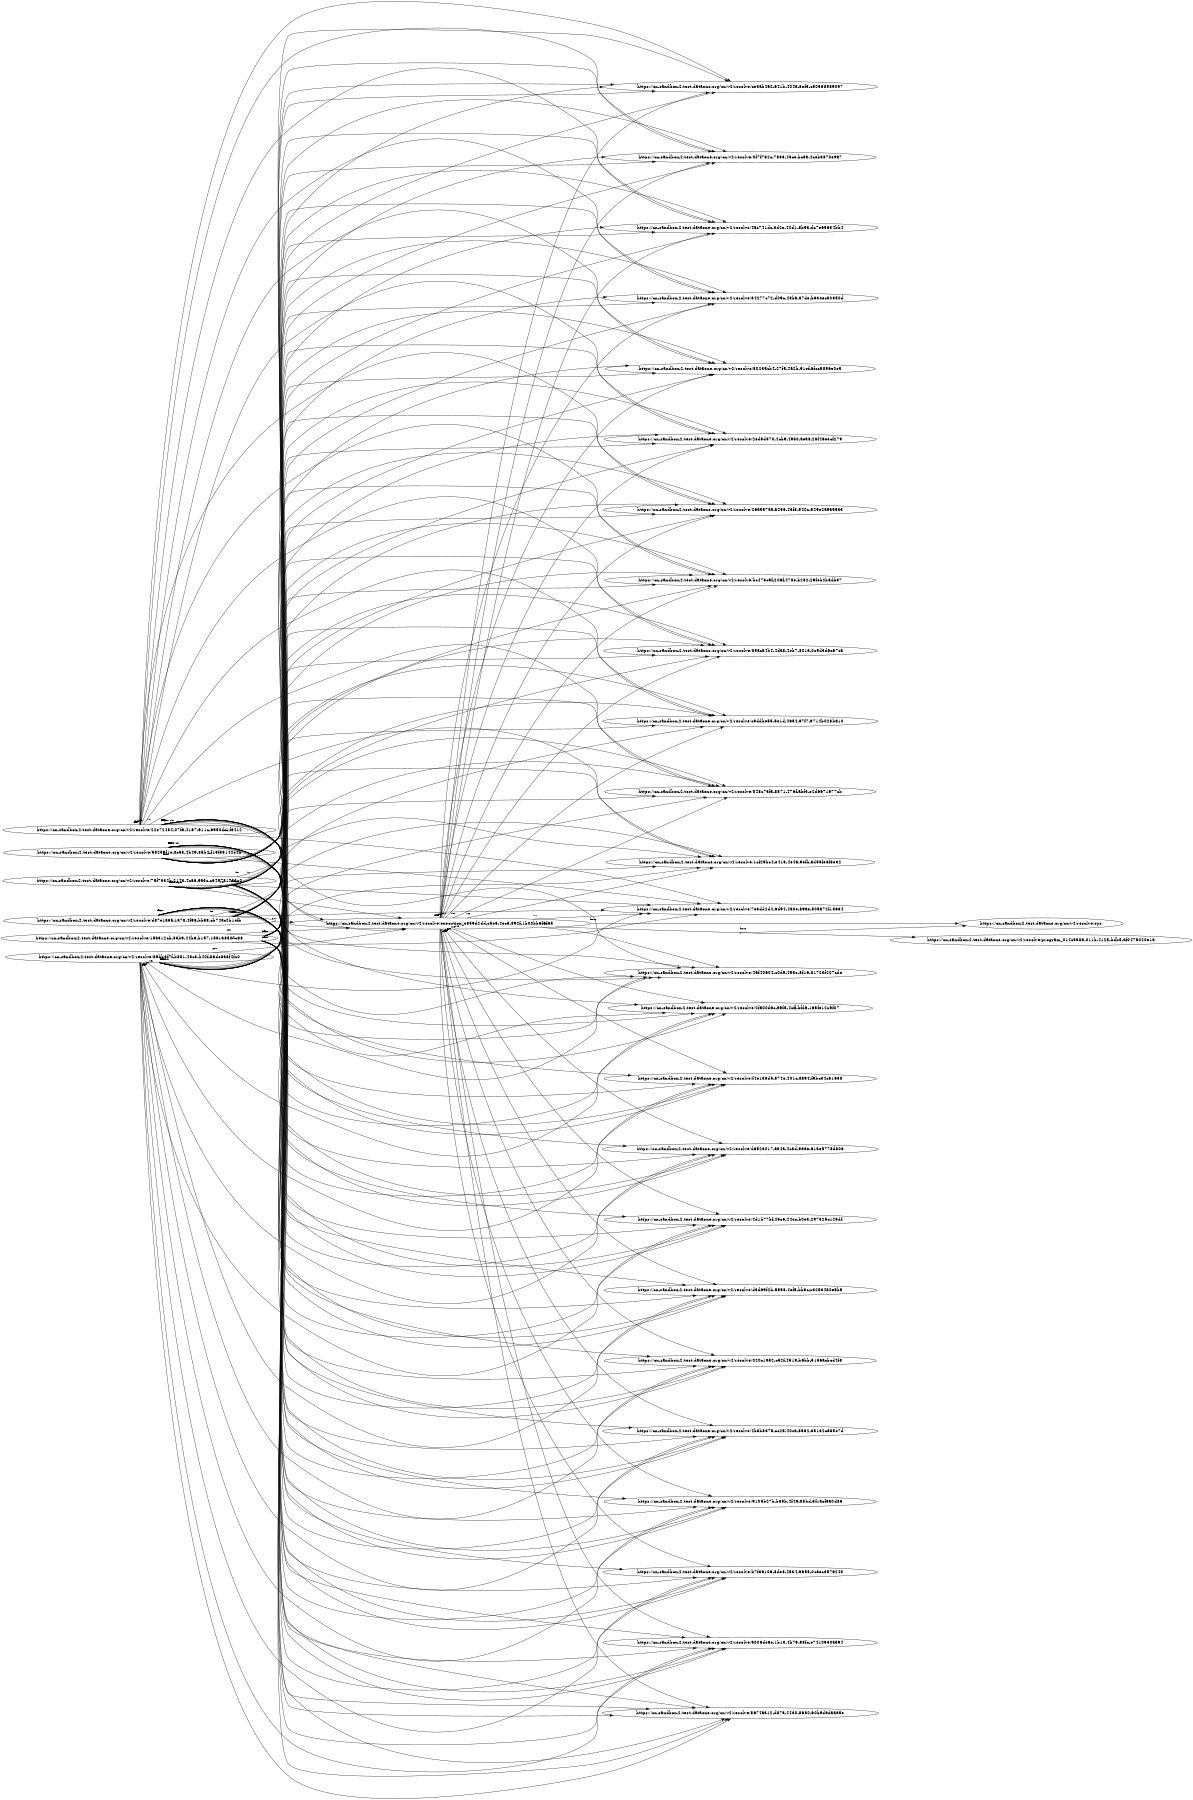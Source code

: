 digraph "PROV" { size="16,12"; rankdir="LR"; 
"https://cn-sandbox-2.test.dataone.org/cn/v2/resolve/d87e1a6a-1a78-4f96-bba8-cb74ac2b1efb" -> "https://cn-sandbox-2.test.dataone.org/cn/v2/resolve/ce3ab462-641b-404a-8ef3-c50568989097" [labelfontsize="8",labeldistance="1.5",labelangle="60.0",rotation="20",taillabel="der"]
"https://cn-sandbox-2.test.dataone.org/cn/v2/resolve/d87e1a6a-1a78-4f96-bba8-cb74ac2b1efb" -> "https://cn-sandbox-2.test.dataone.org/cn/v2/resolve/0f7f762c-7883-43ce-bc3a-4ceb3870e9a7" [labelfontsize="8",labeldistance="1.5",labelangle="60.0",rotation="20",taillabel="der"]
"https://cn-sandbox-2.test.dataone.org/cn/v2/resolve/d87e1a6a-1a78-4f96-bba8-cb74ac2b1efb" -> "https://cn-sandbox-2.test.dataone.org/cn/v2/resolve/4ac741dc-3d2e-42d1-8b9a-dc7e65634bb4" [labelfontsize="8",labeldistance="1.5",labelangle="60.0",rotation="20",taillabel="der"]
"https://cn-sandbox-2.test.dataone.org/cn/v2/resolve/d87e1a6a-1a78-4f96-bba8-cb74ac2b1efb" -> "https://cn-sandbox-2.test.dataone.org/cn/v2/resolve/34277c72-d09c-48ba-87de-b63eec80350d" [labelfontsize="8",labeldistance="1.5",labelangle="60.0",rotation="20",taillabel="der"]
"https://cn-sandbox-2.test.dataone.org/cn/v2/resolve/d87e1a6a-1a78-4f96-bba8-cb74ac2b1efb" -> "https://cn-sandbox-2.test.dataone.org/cn/v2/resolve/80235cb4-27f5-4a2b-91ef-6fcc9896e0e5" [labelfontsize="8",labeldistance="1.5",labelangle="60.0",rotation="20",taillabel="der"]
"https://cn-sandbox-2.test.dataone.org/cn/v2/resolve/d87e1a6a-1a78-4f96-bba8-cb74ac2b1efb" -> "https://cn-sandbox-2.test.dataone.org/cn/v2/resolve/2ed5d370-4cb9-49a0-aea8-28f46eecf279" [labelfontsize="8",labeldistance="1.5",labelangle="60.0",rotation="20",taillabel="der"]
"https://cn-sandbox-2.test.dataone.org/cn/v2/resolve/d87e1a6a-1a78-4f96-bba8-cb74ac2b1efb" -> "https://cn-sandbox-2.test.dataone.org/cn/v2/resolve/26a557a5-a256-43f8-940c-549e2a9a55a3" [labelfontsize="8",labeldistance="1.5",labelangle="60.0",rotation="20",taillabel="der"]
"https://cn-sandbox-2.test.dataone.org/cn/v2/resolve/d87e1a6a-1a78-4f96-bba8-cb74ac2b1efb" -> "https://cn-sandbox-2.test.dataone.org/cn/v2/resolve/bc473c9f-206f-478e-b282-29feb2b5db37" [labelfontsize="8",labeldistance="1.5",labelangle="60.0",rotation="20",taillabel="der"]
"https://cn-sandbox-2.test.dataone.org/cn/v2/resolve/d87e1a6a-1a78-4f96-bba8-cb74ac2b1efb" -> "https://cn-sandbox-2.test.dataone.org/cn/v2/resolve/85aca4b4-4da8-4eb7-801a-0c5d3d6c67ca" [labelfontsize="8",labeldistance="1.5",labelangle="60.0",rotation="20",taillabel="der"]
"https://cn-sandbox-2.test.dataone.org/cn/v2/resolve/d87e1a6a-1a78-4f96-bba8-cb74ac2b1efb" -> "https://cn-sandbox-2.test.dataone.org/cn/v2/resolve/c9ddbe55-5e1d-4654-a7f7-9714b028b610" [labelfontsize="8",labeldistance="1.5",labelangle="60.0",rotation="20",taillabel="der"]
"https://cn-sandbox-2.test.dataone.org/cn/v2/resolve/d87e1a6a-1a78-4f96-bba8-cb74ac2b1efb" -> "https://cn-sandbox-2.test.dataone.org/cn/v2/resolve/848c73fa-8871-476f-abf3-e2d6671677cb" [labelfontsize="8",labeldistance="1.5",labelangle="60.0",rotation="20",taillabel="der"]
"https://cn-sandbox-2.test.dataone.org/cn/v2/resolve/d87e1a6a-1a78-4f96-bba8-cb74ac2b1efb" -> "https://cn-sandbox-2.test.dataone.org/cn/v2/resolve/1cf29bc4-e413-4e46-9efb-ad55fe6f8e32" [labelfontsize="8",labeldistance="1.5",labelangle="60.0",rotation="20",taillabel="der"]
"https://cn-sandbox-2.test.dataone.org/cn/v2/resolve/d87e1a6a-1a78-4f96-bba8-cb74ac2b1efb" -> "https://cn-sandbox-2.test.dataone.org/cn/v2/resolve/7e3dd2d4-6d94-460e-89ae-505a72f18634" [labelfontsize="8",labeldistance="1.5",labelangle="60.0",rotation="20",taillabel="der"]
"https://cn-sandbox-2.test.dataone.org/cn/v2/resolve/d87e1a6a-1a78-4f96-bba8-cb74ac2b1efb" -> "https://cn-sandbox-2.test.dataone.org/cn/v2/resolve/46f40604-c0d9-453e-8f16-81723f207cde" [labelfontsize="8",labeldistance="1.5",labelangle="60.0",rotation="20",taillabel="der"]
"https://cn-sandbox-2.test.dataone.org/cn/v2/resolve/d87e1a6a-1a78-4f96-bba8-cb74ac2b1efb" -> "https://cn-sandbox-2.test.dataone.org/cn/v2/resolve/2fa00d6c-a9f5-4cff-bfd6-165fe12c9f07" [labelfontsize="8",labeldistance="1.5",labelangle="60.0",rotation="20",taillabel="der"]
"https://cn-sandbox-2.test.dataone.org/cn/v2/resolve/d87e1a6a-1a78-4f96-bba8-cb74ac2b1efb" -> "https://cn-sandbox-2.test.dataone.org/cn/v2/resolve/f4e138d5-574e-401c-a894-f9bc34c51638" [labelfontsize="8",labeldistance="1.5",labelangle="60.0",rotation="20",taillabel="der"]
"https://cn-sandbox-2.test.dataone.org/cn/v2/resolve/d87e1a6a-1a78-4f96-bba8-cb74ac2b1efb" -> "https://cn-sandbox-2.test.dataone.org/cn/v2/resolve/d6523017-aa4a-4c8d-966e-613e5778d806" [labelfontsize="8",labeldistance="1.5",labelangle="60.0",rotation="20",taillabel="der"]
"https://cn-sandbox-2.test.dataone.org/cn/v2/resolve/d87e1a6a-1a78-4f96-bba8-cb74ac2b1efb" -> "https://cn-sandbox-2.test.dataone.org/cn/v2/resolve/d3d69f2b-5958-4ef5-bbac-c32534a0e5b5" [labelfontsize="8",labeldistance="1.5",labelangle="60.0",rotation="20",taillabel="der"]
"https://cn-sandbox-2.test.dataone.org/cn/v2/resolve/d87e1a6a-1a78-4f96-bba8-cb74ac2b1efb" -> "https://cn-sandbox-2.test.dataone.org/cn/v2/resolve/020c1a52-c52f-4519-b6bb-5156acbcd4f3" [labelfontsize="8",labeldistance="1.5",labelangle="60.0",rotation="20",taillabel="der"]
"https://cn-sandbox-2.test.dataone.org/cn/v2/resolve/d87e1a6a-1a78-4f96-bba8-cb74ac2b1efb" -> "https://cn-sandbox-2.test.dataone.org/cn/v2/resolve/execution_e859d2dd-c5e6-4ec6-892f-1b00bb6f8f65" [labelfontsize="8",labeldistance="1.5",labelangle="60.0",rotation="20",taillabel="gen"]
"https://cn-sandbox-2.test.dataone.org/cn/v2/resolve/d87e1a6a-1a78-4f96-bba8-cb74ac2b1efb" -> "https://cn-sandbox-2.test.dataone.org/cn/v2/resolve/4b3b8375-cc25-40ca-8562-35132c685e7d" [labelfontsize="8",labeldistance="1.5",labelangle="60.0",rotation="20",taillabel="der"]
"https://cn-sandbox-2.test.dataone.org/cn/v2/resolve/d87e1a6a-1a78-4f96-bba8-cb74ac2b1efb" -> "https://cn-sandbox-2.test.dataone.org/cn/v2/resolve/9105b27b-b85b-4f46-88bd-5f1acf6a0d86" [labelfontsize="8",labeldistance="1.5",labelangle="60.0",rotation="20",taillabel="der"]
"https://cn-sandbox-2.test.dataone.org/cn/v2/resolve/d87e1a6a-1a78-4f96-bba8-cb74ac2b1efb" -> "https://cn-sandbox-2.test.dataone.org/cn/v2/resolve/4d1b77bf-46c6-44ec-b0e3-297325c125df" [labelfontsize="8",labeldistance="1.5",labelangle="60.0",rotation="20",taillabel="der"]
"https://cn-sandbox-2.test.dataone.org/cn/v2/resolve/d87e1a6a-1a78-4f96-bba8-cb74ac2b1efb" -> "https://cn-sandbox-2.test.dataone.org/cn/v2/resolve/b7f36106-8de8-4534-9655-0caec3576243" [labelfontsize="8",labeldistance="1.5",labelangle="60.0",rotation="20",taillabel="der"]
"https://cn-sandbox-2.test.dataone.org/cn/v2/resolve/d87e1a6a-1a78-4f96-bba8-cb74ac2b1efb" -> "https://cn-sandbox-2.test.dataone.org/cn/v2/resolve/a006de6e-1b13-4b79-98fc-e7410930a594" [labelfontsize="8",labeldistance="1.5",labelangle="60.0",rotation="20",taillabel="der"]
"https://cn-sandbox-2.test.dataone.org/cn/v2/resolve/d87e1a6a-1a78-4f96-bba8-cb74ac2b1efb" -> "https://cn-sandbox-2.test.dataone.org/cn/v2/resolve/8674a312-d87a-4430-8680-60b9d6daa65e" [labelfontsize="8",labeldistance="1.5",labelangle="60.0",rotation="20",taillabel="der"]
"https://cn-sandbox-2.test.dataone.org/cn/v2/resolve/15a312cb-83b9-44b6-b157-15a168507c38" -> "https://cn-sandbox-2.test.dataone.org/cn/v2/resolve/ce3ab462-641b-404a-8ef3-c50568989097" [labelfontsize="8",labeldistance="1.5",labelangle="60.0",rotation="20",taillabel="der"]
"https://cn-sandbox-2.test.dataone.org/cn/v2/resolve/15a312cb-83b9-44b6-b157-15a168507c38" -> "https://cn-sandbox-2.test.dataone.org/cn/v2/resolve/848c73fa-8871-476f-abf3-e2d6671677cb" [labelfontsize="8",labeldistance="1.5",labelangle="60.0",rotation="20",taillabel="der"]
"https://cn-sandbox-2.test.dataone.org/cn/v2/resolve/15a312cb-83b9-44b6-b157-15a168507c38" -> "https://cn-sandbox-2.test.dataone.org/cn/v2/resolve/4b3b8375-cc25-40ca-8562-35132c685e7d" [labelfontsize="8",labeldistance="1.5",labelangle="60.0",rotation="20",taillabel="der"]
"https://cn-sandbox-2.test.dataone.org/cn/v2/resolve/15a312cb-83b9-44b6-b157-15a168507c38" -> "https://cn-sandbox-2.test.dataone.org/cn/v2/resolve/bc473c9f-206f-478e-b282-29feb2b5db37" [labelfontsize="8",labeldistance="1.5",labelangle="60.0",rotation="20",taillabel="der"]
"https://cn-sandbox-2.test.dataone.org/cn/v2/resolve/15a312cb-83b9-44b6-b157-15a168507c38" -> "https://cn-sandbox-2.test.dataone.org/cn/v2/resolve/4ac741dc-3d2e-42d1-8b9a-dc7e65634bb4" [labelfontsize="8",labeldistance="1.5",labelangle="60.0",rotation="20",taillabel="der"]
"https://cn-sandbox-2.test.dataone.org/cn/v2/resolve/15a312cb-83b9-44b6-b157-15a168507c38" -> "https://cn-sandbox-2.test.dataone.org/cn/v2/resolve/2fa00d6c-a9f5-4cff-bfd6-165fe12c9f07" [labelfontsize="8",labeldistance="1.5",labelangle="60.0",rotation="20",taillabel="der"]
"https://cn-sandbox-2.test.dataone.org/cn/v2/resolve/15a312cb-83b9-44b6-b157-15a168507c38" -> "https://cn-sandbox-2.test.dataone.org/cn/v2/resolve/26a557a5-a256-43f8-940c-549e2a9a55a3" [labelfontsize="8",labeldistance="1.5",labelangle="60.0",rotation="20",taillabel="der"]
"https://cn-sandbox-2.test.dataone.org/cn/v2/resolve/15a312cb-83b9-44b6-b157-15a168507c38" -> "https://cn-sandbox-2.test.dataone.org/cn/v2/resolve/80235cb4-27f5-4a2b-91ef-6fcc9896e0e5" [labelfontsize="8",labeldistance="1.5",labelangle="60.0",rotation="20",taillabel="der"]
"https://cn-sandbox-2.test.dataone.org/cn/v2/resolve/15a312cb-83b9-44b6-b157-15a168507c38" -> "https://cn-sandbox-2.test.dataone.org/cn/v2/resolve/c9ddbe55-5e1d-4654-a7f7-9714b028b610" [labelfontsize="8",labeldistance="1.5",labelangle="60.0",rotation="20",taillabel="der"]
"https://cn-sandbox-2.test.dataone.org/cn/v2/resolve/15a312cb-83b9-44b6-b157-15a168507c38" -> "https://cn-sandbox-2.test.dataone.org/cn/v2/resolve/34277c72-d09c-48ba-87de-b63eec80350d" [labelfontsize="8",labeldistance="1.5",labelangle="60.0",rotation="20",taillabel="der"]
"https://cn-sandbox-2.test.dataone.org/cn/v2/resolve/15a312cb-83b9-44b6-b157-15a168507c38" -> "https://cn-sandbox-2.test.dataone.org/cn/v2/resolve/b7f36106-8de8-4534-9655-0caec3576243" [labelfontsize="8",labeldistance="1.5",labelangle="60.0",rotation="20",taillabel="der"]
"https://cn-sandbox-2.test.dataone.org/cn/v2/resolve/15a312cb-83b9-44b6-b157-15a168507c38" -> "https://cn-sandbox-2.test.dataone.org/cn/v2/resolve/execution_e859d2dd-c5e6-4ec6-892f-1b00bb6f8f65" [labelfontsize="8",labeldistance="1.5",labelangle="60.0",rotation="20",taillabel="gen"]
"https://cn-sandbox-2.test.dataone.org/cn/v2/resolve/15a312cb-83b9-44b6-b157-15a168507c38" -> "https://cn-sandbox-2.test.dataone.org/cn/v2/resolve/0f7f762c-7883-43ce-bc3a-4ceb3870e9a7" [labelfontsize="8",labeldistance="1.5",labelangle="60.0",rotation="20",taillabel="der"]
"https://cn-sandbox-2.test.dataone.org/cn/v2/resolve/15a312cb-83b9-44b6-b157-15a168507c38" -> "https://cn-sandbox-2.test.dataone.org/cn/v2/resolve/d6523017-aa4a-4c8d-966e-613e5778d806" [labelfontsize="8",labeldistance="1.5",labelangle="60.0",rotation="20",taillabel="der"]
"https://cn-sandbox-2.test.dataone.org/cn/v2/resolve/15a312cb-83b9-44b6-b157-15a168507c38" -> "https://cn-sandbox-2.test.dataone.org/cn/v2/resolve/1cf29bc4-e413-4e46-9efb-ad55fe6f8e32" [labelfontsize="8",labeldistance="1.5",labelangle="60.0",rotation="20",taillabel="der"]
"https://cn-sandbox-2.test.dataone.org/cn/v2/resolve/15a312cb-83b9-44b6-b157-15a168507c38" -> "https://cn-sandbox-2.test.dataone.org/cn/v2/resolve/020c1a52-c52f-4519-b6bb-5156acbcd4f3" [labelfontsize="8",labeldistance="1.5",labelangle="60.0",rotation="20",taillabel="der"]
"https://cn-sandbox-2.test.dataone.org/cn/v2/resolve/15a312cb-83b9-44b6-b157-15a168507c38" -> "https://cn-sandbox-2.test.dataone.org/cn/v2/resolve/f4e138d5-574e-401c-a894-f9bc34c51638" [labelfontsize="8",labeldistance="1.5",labelangle="60.0",rotation="20",taillabel="der"]
"https://cn-sandbox-2.test.dataone.org/cn/v2/resolve/15a312cb-83b9-44b6-b157-15a168507c38" -> "https://cn-sandbox-2.test.dataone.org/cn/v2/resolve/7e3dd2d4-6d94-460e-89ae-505a72f18634" [labelfontsize="8",labeldistance="1.5",labelangle="60.0",rotation="20",taillabel="der"]
"https://cn-sandbox-2.test.dataone.org/cn/v2/resolve/15a312cb-83b9-44b6-b157-15a168507c38" -> "https://cn-sandbox-2.test.dataone.org/cn/v2/resolve/9105b27b-b85b-4f46-88bd-5f1acf6a0d86" [labelfontsize="8",labeldistance="1.5",labelangle="60.0",rotation="20",taillabel="der"]
"https://cn-sandbox-2.test.dataone.org/cn/v2/resolve/15a312cb-83b9-44b6-b157-15a168507c38" -> "https://cn-sandbox-2.test.dataone.org/cn/v2/resolve/8674a312-d87a-4430-8680-60b9d6daa65e" [labelfontsize="8",labeldistance="1.5",labelangle="60.0",rotation="20",taillabel="der"]
"https://cn-sandbox-2.test.dataone.org/cn/v2/resolve/15a312cb-83b9-44b6-b157-15a168507c38" -> "https://cn-sandbox-2.test.dataone.org/cn/v2/resolve/2ed5d370-4cb9-49a0-aea8-28f46eecf279" [labelfontsize="8",labeldistance="1.5",labelangle="60.0",rotation="20",taillabel="der"]
"https://cn-sandbox-2.test.dataone.org/cn/v2/resolve/15a312cb-83b9-44b6-b157-15a168507c38" -> "https://cn-sandbox-2.test.dataone.org/cn/v2/resolve/d3d69f2b-5958-4ef5-bbac-c32534a0e5b5" [labelfontsize="8",labeldistance="1.5",labelangle="60.0",rotation="20",taillabel="der"]
"https://cn-sandbox-2.test.dataone.org/cn/v2/resolve/15a312cb-83b9-44b6-b157-15a168507c38" -> "https://cn-sandbox-2.test.dataone.org/cn/v2/resolve/a006de6e-1b13-4b79-98fc-e7410930a594" [labelfontsize="8",labeldistance="1.5",labelangle="60.0",rotation="20",taillabel="der"]
"https://cn-sandbox-2.test.dataone.org/cn/v2/resolve/15a312cb-83b9-44b6-b157-15a168507c38" -> "https://cn-sandbox-2.test.dataone.org/cn/v2/resolve/4d1b77bf-46c6-44ec-b0e3-297325c125df" [labelfontsize="8",labeldistance="1.5",labelangle="60.0",rotation="20",taillabel="der"]
"https://cn-sandbox-2.test.dataone.org/cn/v2/resolve/15a312cb-83b9-44b6-b157-15a168507c38" -> "https://cn-sandbox-2.test.dataone.org/cn/v2/resolve/85aca4b4-4da8-4eb7-801a-0c5d3d6c67ca" [labelfontsize="8",labeldistance="1.5",labelangle="60.0",rotation="20",taillabel="der"]
"https://cn-sandbox-2.test.dataone.org/cn/v2/resolve/15a312cb-83b9-44b6-b157-15a168507c38" -> "https://cn-sandbox-2.test.dataone.org/cn/v2/resolve/46f40604-c0d9-453e-8f16-81723f207cde" [labelfontsize="8",labeldistance="1.5",labelangle="60.0",rotation="20",taillabel="der"]
"https://cn-sandbox-2.test.dataone.org/cn/v2/resolve/execution_e859d2dd-c5e6-4ec6-892f-1b00bb6f8f65" -> "https://cn-sandbox-2.test.dataone.org/cn/v2/resolve/2fa00d6c-a9f5-4cff-bfd6-165fe12c9f07" [labelfontsize="8",labeldistance="1.5",labelangle="60.0",rotation="20",taillabel="use"]
"https://cn-sandbox-2.test.dataone.org/cn/v2/resolve/execution_e859d2dd-c5e6-4ec6-892f-1b00bb6f8f65" -> "https://cn-sandbox-2.test.dataone.org/cn/v2/resolve/34277c72-d09c-48ba-87de-b63eec80350d" [labelfontsize="8",labeldistance="1.5",labelangle="60.0",rotation="20",taillabel="use"]
"https://cn-sandbox-2.test.dataone.org/cn/v2/resolve/execution_e859d2dd-c5e6-4ec6-892f-1b00bb6f8f65" -> "https://cn-sandbox-2.test.dataone.org/cn/v2/resolve/85aca4b4-4da8-4eb7-801a-0c5d3d6c67ca" [labelfontsize="8",labeldistance="1.5",labelangle="60.0",rotation="20",taillabel="use"]
"https://cn-sandbox-2.test.dataone.org/cn/v2/resolve/execution_e859d2dd-c5e6-4ec6-892f-1b00bb6f8f65" -> "https://cn-sandbox-2.test.dataone.org/cn/v2/resolve/f4e138d5-574e-401c-a894-f9bc34c51638" [labelfontsize="8",labeldistance="1.5",labelangle="60.0",rotation="20",taillabel="use"]
"https://cn-sandbox-2.test.dataone.org/cn/v2/resolve/execution_e859d2dd-c5e6-4ec6-892f-1b00bb6f8f65" -> "https://cn-sandbox-2.test.dataone.org/cn/v2/resolve/26a557a5-a256-43f8-940c-549e2a9a55a3" [labelfontsize="8",labeldistance="1.5",labelangle="60.0",rotation="20",taillabel="use"]
"https://cn-sandbox-2.test.dataone.org/cn/v2/resolve/execution_e859d2dd-c5e6-4ec6-892f-1b00bb6f8f65" -> "https://cn-sandbox-2.test.dataone.org/cn/v2/resolve/4ac741dc-3d2e-42d1-8b9a-dc7e65634bb4" [labelfontsize="8",labeldistance="1.5",labelangle="60.0",rotation="20",taillabel="use"]
"https://cn-sandbox-2.test.dataone.org/cn/v2/resolve/execution_e859d2dd-c5e6-4ec6-892f-1b00bb6f8f65" -> "https://cn-sandbox-2.test.dataone.org/cn/v2/resolve/80235cb4-27f5-4a2b-91ef-6fcc9896e0e5" [labelfontsize="8",labeldistance="1.5",labelangle="60.0",rotation="20",taillabel="use"]
"https://cn-sandbox-2.test.dataone.org/cn/v2/resolve/execution_e859d2dd-c5e6-4ec6-892f-1b00bb6f8f65" -> "https://cn-sandbox-2.test.dataone.org/cn/v2/resolve/7e3dd2d4-6d94-460e-89ae-505a72f18634" [labelfontsize="8",labeldistance="1.5",labelangle="60.0",rotation="20",taillabel="use"]
"https://cn-sandbox-2.test.dataone.org/cn/v2/resolve/execution_e859d2dd-c5e6-4ec6-892f-1b00bb6f8f65" -> "https://cn-sandbox-2.test.dataone.org/cn/v2/resolve/46f40604-c0d9-453e-8f16-81723f207cde" [labelfontsize="8",labeldistance="1.5",labelangle="60.0",rotation="20",taillabel="use"]
"https://cn-sandbox-2.test.dataone.org/cn/v2/resolve/execution_e859d2dd-c5e6-4ec6-892f-1b00bb6f8f65" -> "https://cn-sandbox-2.test.dataone.org/cn/v2/resolve/bc473c9f-206f-478e-b282-29feb2b5db37" [labelfontsize="8",labeldistance="1.5",labelangle="60.0",rotation="20",taillabel="use"]
"https://cn-sandbox-2.test.dataone.org/cn/v2/resolve/execution_e859d2dd-c5e6-4ec6-892f-1b00bb6f8f65" -> "https://cn-sandbox-2.test.dataone.org/cn/v2/resolve/9105b27b-b85b-4f46-88bd-5f1acf6a0d86" [labelfontsize="8",labeldistance="1.5",labelangle="60.0",rotation="20",taillabel="use"]
"https://cn-sandbox-2.test.dataone.org/cn/v2/resolve/execution_e859d2dd-c5e6-4ec6-892f-1b00bb6f8f65" -> "https://cn-sandbox-2.test.dataone.org/cn/v2/resolve/c9ddbe55-5e1d-4654-a7f7-9714b028b610" [labelfontsize="8",labeldistance="1.5",labelangle="60.0",rotation="20",taillabel="use"]
"https://cn-sandbox-2.test.dataone.org/cn/v2/resolve/execution_e859d2dd-c5e6-4ec6-892f-1b00bb6f8f65" -> "https://cn-sandbox-2.test.dataone.org/cn/v2/resolve/syc" [labelfontsize="8",labeldistance="1.5",labelangle="60.0",rotation="20",taillabel="assoc"]
"https://cn-sandbox-2.test.dataone.org/cn/v2/resolve/execution_e859d2dd-c5e6-4ec6-892f-1b00bb6f8f65" -> "https://cn-sandbox-2.test.dataone.org/cn/v2/resolve/a006de6e-1b13-4b79-98fc-e7410930a594" [labelfontsize="8",labeldistance="1.5",labelangle="60.0",rotation="20",taillabel="use"]
"https://cn-sandbox-2.test.dataone.org/cn/v2/resolve/execution_e859d2dd-c5e6-4ec6-892f-1b00bb6f8f65" -> "https://cn-sandbox-2.test.dataone.org/cn/v2/resolve/2ed5d370-4cb9-49a0-aea8-28f46eecf279" [labelfontsize="8",labeldistance="1.5",labelangle="60.0",rotation="20",taillabel="use"]
"https://cn-sandbox-2.test.dataone.org/cn/v2/resolve/execution_e859d2dd-c5e6-4ec6-892f-1b00bb6f8f65" -> "https://cn-sandbox-2.test.dataone.org/cn/v2/resolve/020c1a52-c52f-4519-b6bb-5156acbcd4f3" [labelfontsize="8",labeldistance="1.5",labelangle="60.0",rotation="20",taillabel="use"]
"https://cn-sandbox-2.test.dataone.org/cn/v2/resolve/execution_e859d2dd-c5e6-4ec6-892f-1b00bb6f8f65" -> "https://cn-sandbox-2.test.dataone.org/cn/v2/resolve/ce3ab462-641b-404a-8ef3-c50568989097" [labelfontsize="8",labeldistance="1.5",labelangle="60.0",rotation="20",taillabel="use"]
"https://cn-sandbox-2.test.dataone.org/cn/v2/resolve/execution_e859d2dd-c5e6-4ec6-892f-1b00bb6f8f65" -> "https://cn-sandbox-2.test.dataone.org/cn/v2/resolve/8674a312-d87a-4430-8680-60b9d6daa65e" [labelfontsize="8",labeldistance="1.5",labelangle="60.0",rotation="20",taillabel="use"]
"https://cn-sandbox-2.test.dataone.org/cn/v2/resolve/execution_e859d2dd-c5e6-4ec6-892f-1b00bb6f8f65" -> "https://cn-sandbox-2.test.dataone.org/cn/v2/resolve/4d1b77bf-46c6-44ec-b0e3-297325c125df" [labelfontsize="8",labeldistance="1.5",labelangle="60.0",rotation="20",taillabel="use"]
"https://cn-sandbox-2.test.dataone.org/cn/v2/resolve/execution_e859d2dd-c5e6-4ec6-892f-1b00bb6f8f65" -> "https://cn-sandbox-2.test.dataone.org/cn/v2/resolve/b7f36106-8de8-4534-9655-0caec3576243" [labelfontsize="8",labeldistance="1.5",labelangle="60.0",rotation="20",taillabel="use"]
"https://cn-sandbox-2.test.dataone.org/cn/v2/resolve/execution_e859d2dd-c5e6-4ec6-892f-1b00bb6f8f65" -> "https://cn-sandbox-2.test.dataone.org/cn/v2/resolve/1cf29bc4-e413-4e46-9efb-ad55fe6f8e32" [labelfontsize="8",labeldistance="1.5",labelangle="60.0",rotation="20",taillabel="use"]
"https://cn-sandbox-2.test.dataone.org/cn/v2/resolve/execution_e859d2dd-c5e6-4ec6-892f-1b00bb6f8f65" -> "https://cn-sandbox-2.test.dataone.org/cn/v2/resolve/d6523017-aa4a-4c8d-966e-613e5778d806" [labelfontsize="8",labeldistance="1.5",labelangle="60.0",rotation="20",taillabel="use"]
"https://cn-sandbox-2.test.dataone.org/cn/v2/resolve/execution_e859d2dd-c5e6-4ec6-892f-1b00bb6f8f65" -> "https://cn-sandbox-2.test.dataone.org/cn/v2/resolve/4b3b8375-cc25-40ca-8562-35132c685e7d" [labelfontsize="8",labeldistance="1.5",labelangle="60.0",rotation="20",taillabel="use"]
"https://cn-sandbox-2.test.dataone.org/cn/v2/resolve/execution_e859d2dd-c5e6-4ec6-892f-1b00bb6f8f65" -> "https://cn-sandbox-2.test.dataone.org/cn/v2/resolve/d3d69f2b-5958-4ef5-bbac-c32534a0e5b5" [labelfontsize="8",labeldistance="1.5",labelangle="60.0",rotation="20",taillabel="use"]
"https://cn-sandbox-2.test.dataone.org/cn/v2/resolve/execution_e859d2dd-c5e6-4ec6-892f-1b00bb6f8f65" -> "https://cn-sandbox-2.test.dataone.org/cn/v2/resolve/0f7f762c-7883-43ce-bc3a-4ceb3870e9a7" [labelfontsize="8",labeldistance="1.5",labelangle="60.0",rotation="20",taillabel="use"]
"https://cn-sandbox-2.test.dataone.org/cn/v2/resolve/execution_e859d2dd-c5e6-4ec6-892f-1b00bb6f8f65" -> "https://cn-sandbox-2.test.dataone.org/cn/v2/resolve/848c73fa-8871-476f-abf3-e2d6671677cb" [labelfontsize="8",labeldistance="1.5",labelangle="60.0",rotation="20",taillabel="use"]
"https://cn-sandbox-2.test.dataone.org/cn/v2/resolve/58259f1e-ac53-4b49-85b4-f19f55142e4b" -> "https://cn-sandbox-2.test.dataone.org/cn/v2/resolve/020c1a52-c52f-4519-b6bb-5156acbcd4f3" [labelfontsize="8",labeldistance="1.5",labelangle="60.0",rotation="20",taillabel="der"]
"https://cn-sandbox-2.test.dataone.org/cn/v2/resolve/58259f1e-ac53-4b49-85b4-f19f55142e4b" -> "https://cn-sandbox-2.test.dataone.org/cn/v2/resolve/f4e138d5-574e-401c-a894-f9bc34c51638" [labelfontsize="8",labeldistance="1.5",labelangle="60.0",rotation="20",taillabel="der"]
"https://cn-sandbox-2.test.dataone.org/cn/v2/resolve/58259f1e-ac53-4b49-85b4-f19f55142e4b" -> "https://cn-sandbox-2.test.dataone.org/cn/v2/resolve/bc473c9f-206f-478e-b282-29feb2b5db37" [labelfontsize="8",labeldistance="1.5",labelangle="60.0",rotation="20",taillabel="der"]
"https://cn-sandbox-2.test.dataone.org/cn/v2/resolve/58259f1e-ac53-4b49-85b4-f19f55142e4b" -> "https://cn-sandbox-2.test.dataone.org/cn/v2/resolve/ce3ab462-641b-404a-8ef3-c50568989097" [labelfontsize="8",labeldistance="1.5",labelangle="60.0",rotation="20",taillabel="der"]
"https://cn-sandbox-2.test.dataone.org/cn/v2/resolve/58259f1e-ac53-4b49-85b4-f19f55142e4b" -> "https://cn-sandbox-2.test.dataone.org/cn/v2/resolve/85aca4b4-4da8-4eb7-801a-0c5d3d6c67ca" [labelfontsize="8",labeldistance="1.5",labelangle="60.0",rotation="20",taillabel="der"]
"https://cn-sandbox-2.test.dataone.org/cn/v2/resolve/58259f1e-ac53-4b49-85b4-f19f55142e4b" -> "https://cn-sandbox-2.test.dataone.org/cn/v2/resolve/c9ddbe55-5e1d-4654-a7f7-9714b028b610" [labelfontsize="8",labeldistance="1.5",labelangle="60.0",rotation="20",taillabel="der"]
"https://cn-sandbox-2.test.dataone.org/cn/v2/resolve/58259f1e-ac53-4b49-85b4-f19f55142e4b" -> "https://cn-sandbox-2.test.dataone.org/cn/v2/resolve/46f40604-c0d9-453e-8f16-81723f207cde" [labelfontsize="8",labeldistance="1.5",labelangle="60.0",rotation="20",taillabel="der"]
"https://cn-sandbox-2.test.dataone.org/cn/v2/resolve/58259f1e-ac53-4b49-85b4-f19f55142e4b" -> "https://cn-sandbox-2.test.dataone.org/cn/v2/resolve/9105b27b-b85b-4f46-88bd-5f1acf6a0d86" [labelfontsize="8",labeldistance="1.5",labelangle="60.0",rotation="20",taillabel="der"]
"https://cn-sandbox-2.test.dataone.org/cn/v2/resolve/58259f1e-ac53-4b49-85b4-f19f55142e4b" -> "https://cn-sandbox-2.test.dataone.org/cn/v2/resolve/7e3dd2d4-6d94-460e-89ae-505a72f18634" [labelfontsize="8",labeldistance="1.5",labelangle="60.0",rotation="20",taillabel="der"]
"https://cn-sandbox-2.test.dataone.org/cn/v2/resolve/58259f1e-ac53-4b49-85b4-f19f55142e4b" -> "https://cn-sandbox-2.test.dataone.org/cn/v2/resolve/a006de6e-1b13-4b79-98fc-e7410930a594" [labelfontsize="8",labeldistance="1.5",labelangle="60.0",rotation="20",taillabel="der"]
"https://cn-sandbox-2.test.dataone.org/cn/v2/resolve/58259f1e-ac53-4b49-85b4-f19f55142e4b" -> "https://cn-sandbox-2.test.dataone.org/cn/v2/resolve/4ac741dc-3d2e-42d1-8b9a-dc7e65634bb4" [labelfontsize="8",labeldistance="1.5",labelangle="60.0",rotation="20",taillabel="der"]
"https://cn-sandbox-2.test.dataone.org/cn/v2/resolve/58259f1e-ac53-4b49-85b4-f19f55142e4b" -> "https://cn-sandbox-2.test.dataone.org/cn/v2/resolve/2ed5d370-4cb9-49a0-aea8-28f46eecf279" [labelfontsize="8",labeldistance="1.5",labelangle="60.0",rotation="20",taillabel="der"]
"https://cn-sandbox-2.test.dataone.org/cn/v2/resolve/58259f1e-ac53-4b49-85b4-f19f55142e4b" -> "https://cn-sandbox-2.test.dataone.org/cn/v2/resolve/8674a312-d87a-4430-8680-60b9d6daa65e" [labelfontsize="8",labeldistance="1.5",labelangle="60.0",rotation="20",taillabel="der"]
"https://cn-sandbox-2.test.dataone.org/cn/v2/resolve/58259f1e-ac53-4b49-85b4-f19f55142e4b" -> "https://cn-sandbox-2.test.dataone.org/cn/v2/resolve/execution_e859d2dd-c5e6-4ec6-892f-1b00bb6f8f65" [labelfontsize="8",labeldistance="1.5",labelangle="60.0",rotation="20",taillabel="gen"]
"https://cn-sandbox-2.test.dataone.org/cn/v2/resolve/58259f1e-ac53-4b49-85b4-f19f55142e4b" -> "https://cn-sandbox-2.test.dataone.org/cn/v2/resolve/d6523017-aa4a-4c8d-966e-613e5778d806" [labelfontsize="8",labeldistance="1.5",labelangle="60.0",rotation="20",taillabel="der"]
"https://cn-sandbox-2.test.dataone.org/cn/v2/resolve/58259f1e-ac53-4b49-85b4-f19f55142e4b" -> "https://cn-sandbox-2.test.dataone.org/cn/v2/resolve/2fa00d6c-a9f5-4cff-bfd6-165fe12c9f07" [labelfontsize="8",labeldistance="1.5",labelangle="60.0",rotation="20",taillabel="der"]
"https://cn-sandbox-2.test.dataone.org/cn/v2/resolve/58259f1e-ac53-4b49-85b4-f19f55142e4b" -> "https://cn-sandbox-2.test.dataone.org/cn/v2/resolve/34277c72-d09c-48ba-87de-b63eec80350d" [labelfontsize="8",labeldistance="1.5",labelangle="60.0",rotation="20",taillabel="der"]
"https://cn-sandbox-2.test.dataone.org/cn/v2/resolve/58259f1e-ac53-4b49-85b4-f19f55142e4b" -> "https://cn-sandbox-2.test.dataone.org/cn/v2/resolve/4b3b8375-cc25-40ca-8562-35132c685e7d" [labelfontsize="8",labeldistance="1.5",labelangle="60.0",rotation="20",taillabel="der"]
"https://cn-sandbox-2.test.dataone.org/cn/v2/resolve/58259f1e-ac53-4b49-85b4-f19f55142e4b" -> "https://cn-sandbox-2.test.dataone.org/cn/v2/resolve/b7f36106-8de8-4534-9655-0caec3576243" [labelfontsize="8",labeldistance="1.5",labelangle="60.0",rotation="20",taillabel="der"]
"https://cn-sandbox-2.test.dataone.org/cn/v2/resolve/58259f1e-ac53-4b49-85b4-f19f55142e4b" -> "https://cn-sandbox-2.test.dataone.org/cn/v2/resolve/26a557a5-a256-43f8-940c-549e2a9a55a3" [labelfontsize="8",labeldistance="1.5",labelangle="60.0",rotation="20",taillabel="der"]
"https://cn-sandbox-2.test.dataone.org/cn/v2/resolve/58259f1e-ac53-4b49-85b4-f19f55142e4b" -> "https://cn-sandbox-2.test.dataone.org/cn/v2/resolve/1cf29bc4-e413-4e46-9efb-ad55fe6f8e32" [labelfontsize="8",labeldistance="1.5",labelangle="60.0",rotation="20",taillabel="der"]
"https://cn-sandbox-2.test.dataone.org/cn/v2/resolve/58259f1e-ac53-4b49-85b4-f19f55142e4b" -> "https://cn-sandbox-2.test.dataone.org/cn/v2/resolve/d3d69f2b-5958-4ef5-bbac-c32534a0e5b5" [labelfontsize="8",labeldistance="1.5",labelangle="60.0",rotation="20",taillabel="der"]
"https://cn-sandbox-2.test.dataone.org/cn/v2/resolve/58259f1e-ac53-4b49-85b4-f19f55142e4b" -> "https://cn-sandbox-2.test.dataone.org/cn/v2/resolve/848c73fa-8871-476f-abf3-e2d6671677cb" [labelfontsize="8",labeldistance="1.5",labelangle="60.0",rotation="20",taillabel="der"]
"https://cn-sandbox-2.test.dataone.org/cn/v2/resolve/58259f1e-ac53-4b49-85b4-f19f55142e4b" -> "https://cn-sandbox-2.test.dataone.org/cn/v2/resolve/4d1b77bf-46c6-44ec-b0e3-297325c125df" [labelfontsize="8",labeldistance="1.5",labelangle="60.0",rotation="20",taillabel="der"]
"https://cn-sandbox-2.test.dataone.org/cn/v2/resolve/58259f1e-ac53-4b49-85b4-f19f55142e4b" -> "https://cn-sandbox-2.test.dataone.org/cn/v2/resolve/80235cb4-27f5-4a2b-91ef-6fcc9896e0e5" [labelfontsize="8",labeldistance="1.5",labelangle="60.0",rotation="20",taillabel="der"]
"https://cn-sandbox-2.test.dataone.org/cn/v2/resolve/58259f1e-ac53-4b49-85b4-f19f55142e4b" -> "https://cn-sandbox-2.test.dataone.org/cn/v2/resolve/0f7f762c-7883-43ce-bc3a-4ceb3870e9a7" [labelfontsize="8",labeldistance="1.5",labelangle="60.0",rotation="20",taillabel="der"]
"https://cn-sandbox-2.test.dataone.org/cn/v2/resolve/89bb3f7f-b881-48c3-b40f-86de8a8f4fc0" -> "https://cn-sandbox-2.test.dataone.org/cn/v2/resolve/34277c72-d09c-48ba-87de-b63eec80350d" [labelfontsize="8",labeldistance="1.5",labelangle="60.0",rotation="20",taillabel="der"]
"https://cn-sandbox-2.test.dataone.org/cn/v2/resolve/89bb3f7f-b881-48c3-b40f-86de8a8f4fc0" -> "https://cn-sandbox-2.test.dataone.org/cn/v2/resolve/4d1b77bf-46c6-44ec-b0e3-297325c125df" [labelfontsize="8",labeldistance="1.5",labelangle="60.0",rotation="20",taillabel="der"]
"https://cn-sandbox-2.test.dataone.org/cn/v2/resolve/89bb3f7f-b881-48c3-b40f-86de8a8f4fc0" -> "https://cn-sandbox-2.test.dataone.org/cn/v2/resolve/2ed5d370-4cb9-49a0-aea8-28f46eecf279" [labelfontsize="8",labeldistance="1.5",labelangle="60.0",rotation="20",taillabel="der"]
"https://cn-sandbox-2.test.dataone.org/cn/v2/resolve/89bb3f7f-b881-48c3-b40f-86de8a8f4fc0" -> "https://cn-sandbox-2.test.dataone.org/cn/v2/resolve/4b3b8375-cc25-40ca-8562-35132c685e7d" [labelfontsize="8",labeldistance="1.5",labelangle="60.0",rotation="20",taillabel="der"]
"https://cn-sandbox-2.test.dataone.org/cn/v2/resolve/89bb3f7f-b881-48c3-b40f-86de8a8f4fc0" -> "https://cn-sandbox-2.test.dataone.org/cn/v2/resolve/f4e138d5-574e-401c-a894-f9bc34c51638" [labelfontsize="8",labeldistance="1.5",labelangle="60.0",rotation="20",taillabel="der"]
"https://cn-sandbox-2.test.dataone.org/cn/v2/resolve/89bb3f7f-b881-48c3-b40f-86de8a8f4fc0" -> "https://cn-sandbox-2.test.dataone.org/cn/v2/resolve/7e3dd2d4-6d94-460e-89ae-505a72f18634" [labelfontsize="8",labeldistance="1.5",labelangle="60.0",rotation="20",taillabel="der"]
"https://cn-sandbox-2.test.dataone.org/cn/v2/resolve/89bb3f7f-b881-48c3-b40f-86de8a8f4fc0" -> "https://cn-sandbox-2.test.dataone.org/cn/v2/resolve/bc473c9f-206f-478e-b282-29feb2b5db37" [labelfontsize="8",labeldistance="1.5",labelangle="60.0",rotation="20",taillabel="der"]
"https://cn-sandbox-2.test.dataone.org/cn/v2/resolve/89bb3f7f-b881-48c3-b40f-86de8a8f4fc0" -> "https://cn-sandbox-2.test.dataone.org/cn/v2/resolve/ce3ab462-641b-404a-8ef3-c50568989097" [labelfontsize="8",labeldistance="1.5",labelangle="60.0",rotation="20",taillabel="der"]
"https://cn-sandbox-2.test.dataone.org/cn/v2/resolve/89bb3f7f-b881-48c3-b40f-86de8a8f4fc0" -> "https://cn-sandbox-2.test.dataone.org/cn/v2/resolve/26a557a5-a256-43f8-940c-549e2a9a55a3" [labelfontsize="8",labeldistance="1.5",labelangle="60.0",rotation="20",taillabel="der"]
"https://cn-sandbox-2.test.dataone.org/cn/v2/resolve/89bb3f7f-b881-48c3-b40f-86de8a8f4fc0" -> "https://cn-sandbox-2.test.dataone.org/cn/v2/resolve/9105b27b-b85b-4f46-88bd-5f1acf6a0d86" [labelfontsize="8",labeldistance="1.5",labelangle="60.0",rotation="20",taillabel="der"]
"https://cn-sandbox-2.test.dataone.org/cn/v2/resolve/89bb3f7f-b881-48c3-b40f-86de8a8f4fc0" -> "https://cn-sandbox-2.test.dataone.org/cn/v2/resolve/020c1a52-c52f-4519-b6bb-5156acbcd4f3" [labelfontsize="8",labeldistance="1.5",labelangle="60.0",rotation="20",taillabel="der"]
"https://cn-sandbox-2.test.dataone.org/cn/v2/resolve/89bb3f7f-b881-48c3-b40f-86de8a8f4fc0" -> "https://cn-sandbox-2.test.dataone.org/cn/v2/resolve/1cf29bc4-e413-4e46-9efb-ad55fe6f8e32" [labelfontsize="8",labeldistance="1.5",labelangle="60.0",rotation="20",taillabel="der"]
"https://cn-sandbox-2.test.dataone.org/cn/v2/resolve/89bb3f7f-b881-48c3-b40f-86de8a8f4fc0" -> "https://cn-sandbox-2.test.dataone.org/cn/v2/resolve/d3d69f2b-5958-4ef5-bbac-c32534a0e5b5" [labelfontsize="8",labeldistance="1.5",labelangle="60.0",rotation="20",taillabel="der"]
"https://cn-sandbox-2.test.dataone.org/cn/v2/resolve/89bb3f7f-b881-48c3-b40f-86de8a8f4fc0" -> "https://cn-sandbox-2.test.dataone.org/cn/v2/resolve/4ac741dc-3d2e-42d1-8b9a-dc7e65634bb4" [labelfontsize="8",labeldistance="1.5",labelangle="60.0",rotation="20",taillabel="der"]
"https://cn-sandbox-2.test.dataone.org/cn/v2/resolve/89bb3f7f-b881-48c3-b40f-86de8a8f4fc0" -> "https://cn-sandbox-2.test.dataone.org/cn/v2/resolve/46f40604-c0d9-453e-8f16-81723f207cde" [labelfontsize="8",labeldistance="1.5",labelangle="60.0",rotation="20",taillabel="der"]
"https://cn-sandbox-2.test.dataone.org/cn/v2/resolve/89bb3f7f-b881-48c3-b40f-86de8a8f4fc0" -> "https://cn-sandbox-2.test.dataone.org/cn/v2/resolve/2fa00d6c-a9f5-4cff-bfd6-165fe12c9f07" [labelfontsize="8",labeldistance="1.5",labelangle="60.0",rotation="20",taillabel="der"]
"https://cn-sandbox-2.test.dataone.org/cn/v2/resolve/89bb3f7f-b881-48c3-b40f-86de8a8f4fc0" -> "https://cn-sandbox-2.test.dataone.org/cn/v2/resolve/d6523017-aa4a-4c8d-966e-613e5778d806" [labelfontsize="8",labeldistance="1.5",labelangle="60.0",rotation="20",taillabel="der"]
"https://cn-sandbox-2.test.dataone.org/cn/v2/resolve/89bb3f7f-b881-48c3-b40f-86de8a8f4fc0" -> "https://cn-sandbox-2.test.dataone.org/cn/v2/resolve/85aca4b4-4da8-4eb7-801a-0c5d3d6c67ca" [labelfontsize="8",labeldistance="1.5",labelangle="60.0",rotation="20",taillabel="der"]
"https://cn-sandbox-2.test.dataone.org/cn/v2/resolve/89bb3f7f-b881-48c3-b40f-86de8a8f4fc0" -> "https://cn-sandbox-2.test.dataone.org/cn/v2/resolve/execution_e859d2dd-c5e6-4ec6-892f-1b00bb6f8f65" [labelfontsize="8",labeldistance="1.5",labelangle="60.0",rotation="20",taillabel="gen"]
"https://cn-sandbox-2.test.dataone.org/cn/v2/resolve/89bb3f7f-b881-48c3-b40f-86de8a8f4fc0" -> "https://cn-sandbox-2.test.dataone.org/cn/v2/resolve/8674a312-d87a-4430-8680-60b9d6daa65e" [labelfontsize="8",labeldistance="1.5",labelangle="60.0",rotation="20",taillabel="der"]
"https://cn-sandbox-2.test.dataone.org/cn/v2/resolve/89bb3f7f-b881-48c3-b40f-86de8a8f4fc0" -> "https://cn-sandbox-2.test.dataone.org/cn/v2/resolve/b7f36106-8de8-4534-9655-0caec3576243" [labelfontsize="8",labeldistance="1.5",labelangle="60.0",rotation="20",taillabel="der"]
"https://cn-sandbox-2.test.dataone.org/cn/v2/resolve/89bb3f7f-b881-48c3-b40f-86de8a8f4fc0" -> "https://cn-sandbox-2.test.dataone.org/cn/v2/resolve/c9ddbe55-5e1d-4654-a7f7-9714b028b610" [labelfontsize="8",labeldistance="1.5",labelangle="60.0",rotation="20",taillabel="der"]
"https://cn-sandbox-2.test.dataone.org/cn/v2/resolve/89bb3f7f-b881-48c3-b40f-86de8a8f4fc0" -> "https://cn-sandbox-2.test.dataone.org/cn/v2/resolve/80235cb4-27f5-4a2b-91ef-6fcc9896e0e5" [labelfontsize="8",labeldistance="1.5",labelangle="60.0",rotation="20",taillabel="der"]
"https://cn-sandbox-2.test.dataone.org/cn/v2/resolve/89bb3f7f-b881-48c3-b40f-86de8a8f4fc0" -> "https://cn-sandbox-2.test.dataone.org/cn/v2/resolve/0f7f762c-7883-43ce-bc3a-4ceb3870e9a7" [labelfontsize="8",labeldistance="1.5",labelangle="60.0",rotation="20",taillabel="der"]
"https://cn-sandbox-2.test.dataone.org/cn/v2/resolve/89bb3f7f-b881-48c3-b40f-86de8a8f4fc0" -> "https://cn-sandbox-2.test.dataone.org/cn/v2/resolve/a006de6e-1b13-4b79-98fc-e7410930a594" [labelfontsize="8",labeldistance="1.5",labelangle="60.0",rotation="20",taillabel="der"]
"https://cn-sandbox-2.test.dataone.org/cn/v2/resolve/89bb3f7f-b881-48c3-b40f-86de8a8f4fc0" -> "https://cn-sandbox-2.test.dataone.org/cn/v2/resolve/848c73fa-8871-476f-abf3-e2d6671677cb" [labelfontsize="8",labeldistance="1.5",labelangle="60.0",rotation="20",taillabel="der"]
"https://cn-sandbox-2.test.dataone.org/cn/v2/resolve/75f7332b-2143-4c66-9a3c-c645781733c0" -> "https://cn-sandbox-2.test.dataone.org/cn/v2/resolve/c9ddbe55-5e1d-4654-a7f7-9714b028b610" [labelfontsize="8",labeldistance="1.5",labelangle="60.0",rotation="20",taillabel="der"]
"https://cn-sandbox-2.test.dataone.org/cn/v2/resolve/75f7332b-2143-4c66-9a3c-c645781733c0" -> "https://cn-sandbox-2.test.dataone.org/cn/v2/resolve/4d1b77bf-46c6-44ec-b0e3-297325c125df" [labelfontsize="8",labeldistance="1.5",labelangle="60.0",rotation="20",taillabel="der"]
"https://cn-sandbox-2.test.dataone.org/cn/v2/resolve/75f7332b-2143-4c66-9a3c-c645781733c0" -> "https://cn-sandbox-2.test.dataone.org/cn/v2/resolve/1cf29bc4-e413-4e46-9efb-ad55fe6f8e32" [labelfontsize="8",labeldistance="1.5",labelangle="60.0",rotation="20",taillabel="der"]
"https://cn-sandbox-2.test.dataone.org/cn/v2/resolve/75f7332b-2143-4c66-9a3c-c645781733c0" -> "https://cn-sandbox-2.test.dataone.org/cn/v2/resolve/4ac741dc-3d2e-42d1-8b9a-dc7e65634bb4" [labelfontsize="8",labeldistance="1.5",labelangle="60.0",rotation="20",taillabel="der"]
"https://cn-sandbox-2.test.dataone.org/cn/v2/resolve/75f7332b-2143-4c66-9a3c-c645781733c0" -> "https://cn-sandbox-2.test.dataone.org/cn/v2/resolve/8674a312-d87a-4430-8680-60b9d6daa65e" [labelfontsize="8",labeldistance="1.5",labelangle="60.0",rotation="20",taillabel="der"]
"https://cn-sandbox-2.test.dataone.org/cn/v2/resolve/75f7332b-2143-4c66-9a3c-c645781733c0" -> "https://cn-sandbox-2.test.dataone.org/cn/v2/resolve/26a557a5-a256-43f8-940c-549e2a9a55a3" [labelfontsize="8",labeldistance="1.5",labelangle="60.0",rotation="20",taillabel="der"]
"https://cn-sandbox-2.test.dataone.org/cn/v2/resolve/75f7332b-2143-4c66-9a3c-c645781733c0" -> "https://cn-sandbox-2.test.dataone.org/cn/v2/resolve/46f40604-c0d9-453e-8f16-81723f207cde" [labelfontsize="8",labeldistance="1.5",labelangle="60.0",rotation="20",taillabel="der"]
"https://cn-sandbox-2.test.dataone.org/cn/v2/resolve/75f7332b-2143-4c66-9a3c-c645781733c0" -> "https://cn-sandbox-2.test.dataone.org/cn/v2/resolve/f4e138d5-574e-401c-a894-f9bc34c51638" [labelfontsize="8",labeldistance="1.5",labelangle="60.0",rotation="20",taillabel="der"]
"https://cn-sandbox-2.test.dataone.org/cn/v2/resolve/75f7332b-2143-4c66-9a3c-c645781733c0" -> "https://cn-sandbox-2.test.dataone.org/cn/v2/resolve/0f7f762c-7883-43ce-bc3a-4ceb3870e9a7" [labelfontsize="8",labeldistance="1.5",labelangle="60.0",rotation="20",taillabel="der"]
"https://cn-sandbox-2.test.dataone.org/cn/v2/resolve/75f7332b-2143-4c66-9a3c-c645781733c0" -> "https://cn-sandbox-2.test.dataone.org/cn/v2/resolve/80235cb4-27f5-4a2b-91ef-6fcc9896e0e5" [labelfontsize="8",labeldistance="1.5",labelangle="60.0",rotation="20",taillabel="der"]
"https://cn-sandbox-2.test.dataone.org/cn/v2/resolve/75f7332b-2143-4c66-9a3c-c645781733c0" -> "https://cn-sandbox-2.test.dataone.org/cn/v2/resolve/a006de6e-1b13-4b79-98fc-e7410930a594" [labelfontsize="8",labeldistance="1.5",labelangle="60.0",rotation="20",taillabel="der"]
"https://cn-sandbox-2.test.dataone.org/cn/v2/resolve/75f7332b-2143-4c66-9a3c-c645781733c0" -> "https://cn-sandbox-2.test.dataone.org/cn/v2/resolve/b7f36106-8de8-4534-9655-0caec3576243" [labelfontsize="8",labeldistance="1.5",labelangle="60.0",rotation="20",taillabel="der"]
"https://cn-sandbox-2.test.dataone.org/cn/v2/resolve/75f7332b-2143-4c66-9a3c-c645781733c0" -> "https://cn-sandbox-2.test.dataone.org/cn/v2/resolve/2fa00d6c-a9f5-4cff-bfd6-165fe12c9f07" [labelfontsize="8",labeldistance="1.5",labelangle="60.0",rotation="20",taillabel="der"]
"https://cn-sandbox-2.test.dataone.org/cn/v2/resolve/75f7332b-2143-4c66-9a3c-c645781733c0" -> "https://cn-sandbox-2.test.dataone.org/cn/v2/resolve/7e3dd2d4-6d94-460e-89ae-505a72f18634" [labelfontsize="8",labeldistance="1.5",labelangle="60.0",rotation="20",taillabel="der"]
"https://cn-sandbox-2.test.dataone.org/cn/v2/resolve/75f7332b-2143-4c66-9a3c-c645781733c0" -> "https://cn-sandbox-2.test.dataone.org/cn/v2/resolve/9105b27b-b85b-4f46-88bd-5f1acf6a0d86" [labelfontsize="8",labeldistance="1.5",labelangle="60.0",rotation="20",taillabel="der"]
"https://cn-sandbox-2.test.dataone.org/cn/v2/resolve/75f7332b-2143-4c66-9a3c-c645781733c0" -> "https://cn-sandbox-2.test.dataone.org/cn/v2/resolve/d3d69f2b-5958-4ef5-bbac-c32534a0e5b5" [labelfontsize="8",labeldistance="1.5",labelangle="60.0",rotation="20",taillabel="der"]
"https://cn-sandbox-2.test.dataone.org/cn/v2/resolve/75f7332b-2143-4c66-9a3c-c645781733c0" -> "https://cn-sandbox-2.test.dataone.org/cn/v2/resolve/020c1a52-c52f-4519-b6bb-5156acbcd4f3" [labelfontsize="8",labeldistance="1.5",labelangle="60.0",rotation="20",taillabel="der"]
"https://cn-sandbox-2.test.dataone.org/cn/v2/resolve/75f7332b-2143-4c66-9a3c-c645781733c0" -> "https://cn-sandbox-2.test.dataone.org/cn/v2/resolve/85aca4b4-4da8-4eb7-801a-0c5d3d6c67ca" [labelfontsize="8",labeldistance="1.5",labelangle="60.0",rotation="20",taillabel="der"]
"https://cn-sandbox-2.test.dataone.org/cn/v2/resolve/75f7332b-2143-4c66-9a3c-c645781733c0" -> "https://cn-sandbox-2.test.dataone.org/cn/v2/resolve/ce3ab462-641b-404a-8ef3-c50568989097" [labelfontsize="8",labeldistance="1.5",labelangle="60.0",rotation="20",taillabel="der"]
"https://cn-sandbox-2.test.dataone.org/cn/v2/resolve/75f7332b-2143-4c66-9a3c-c645781733c0" -> "https://cn-sandbox-2.test.dataone.org/cn/v2/resolve/34277c72-d09c-48ba-87de-b63eec80350d" [labelfontsize="8",labeldistance="1.5",labelangle="60.0",rotation="20",taillabel="der"]
"https://cn-sandbox-2.test.dataone.org/cn/v2/resolve/75f7332b-2143-4c66-9a3c-c645781733c0" -> "https://cn-sandbox-2.test.dataone.org/cn/v2/resolve/4b3b8375-cc25-40ca-8562-35132c685e7d" [labelfontsize="8",labeldistance="1.5",labelangle="60.0",rotation="20",taillabel="der"]
"https://cn-sandbox-2.test.dataone.org/cn/v2/resolve/75f7332b-2143-4c66-9a3c-c645781733c0" -> "https://cn-sandbox-2.test.dataone.org/cn/v2/resolve/bc473c9f-206f-478e-b282-29feb2b5db37" [labelfontsize="8",labeldistance="1.5",labelangle="60.0",rotation="20",taillabel="der"]
"https://cn-sandbox-2.test.dataone.org/cn/v2/resolve/75f7332b-2143-4c66-9a3c-c645781733c0" -> "https://cn-sandbox-2.test.dataone.org/cn/v2/resolve/execution_e859d2dd-c5e6-4ec6-892f-1b00bb6f8f65" [labelfontsize="8",labeldistance="1.5",labelangle="60.0",rotation="20",taillabel="gen"]
"https://cn-sandbox-2.test.dataone.org/cn/v2/resolve/75f7332b-2143-4c66-9a3c-c645781733c0" -> "https://cn-sandbox-2.test.dataone.org/cn/v2/resolve/848c73fa-8871-476f-abf3-e2d6671677cb" [labelfontsize="8",labeldistance="1.5",labelangle="60.0",rotation="20",taillabel="der"]
"https://cn-sandbox-2.test.dataone.org/cn/v2/resolve/75f7332b-2143-4c66-9a3c-c645781733c0" -> "https://cn-sandbox-2.test.dataone.org/cn/v2/resolve/2ed5d370-4cb9-49a0-aea8-28f46eecf279" [labelfontsize="8",labeldistance="1.5",labelangle="60.0",rotation="20",taillabel="der"]
"https://cn-sandbox-2.test.dataone.org/cn/v2/resolve/75f7332b-2143-4c66-9a3c-c645781733c0" -> "https://cn-sandbox-2.test.dataone.org/cn/v2/resolve/d6523017-aa4a-4c8d-966e-613e5778d806" [labelfontsize="8",labeldistance="1.5",labelangle="60.0",rotation="20",taillabel="der"]
"https://cn-sandbox-2.test.dataone.org/cn/v2/resolve/22e72484-07f6-4167-911c-6950dc1f6412" -> "https://cn-sandbox-2.test.dataone.org/cn/v2/resolve/80235cb4-27f5-4a2b-91ef-6fcc9896e0e5" [labelfontsize="8",labeldistance="1.5",labelangle="60.0",rotation="20",taillabel="der"]
"https://cn-sandbox-2.test.dataone.org/cn/v2/resolve/22e72484-07f6-4167-911c-6950dc1f6412" -> "https://cn-sandbox-2.test.dataone.org/cn/v2/resolve/bc473c9f-206f-478e-b282-29feb2b5db37" [labelfontsize="8",labeldistance="1.5",labelangle="60.0",rotation="20",taillabel="der"]
"https://cn-sandbox-2.test.dataone.org/cn/v2/resolve/22e72484-07f6-4167-911c-6950dc1f6412" -> "https://cn-sandbox-2.test.dataone.org/cn/v2/resolve/ce3ab462-641b-404a-8ef3-c50568989097" [labelfontsize="8",labeldistance="1.5",labelangle="60.0",rotation="20",taillabel="der"]
"https://cn-sandbox-2.test.dataone.org/cn/v2/resolve/22e72484-07f6-4167-911c-6950dc1f6412" -> "https://cn-sandbox-2.test.dataone.org/cn/v2/resolve/85aca4b4-4da8-4eb7-801a-0c5d3d6c67ca" [labelfontsize="8",labeldistance="1.5",labelangle="60.0",rotation="20",taillabel="der"]
"https://cn-sandbox-2.test.dataone.org/cn/v2/resolve/22e72484-07f6-4167-911c-6950dc1f6412" -> "https://cn-sandbox-2.test.dataone.org/cn/v2/resolve/8674a312-d87a-4430-8680-60b9d6daa65e" [labelfontsize="8",labeldistance="1.5",labelangle="60.0",rotation="20",taillabel="der"]
"https://cn-sandbox-2.test.dataone.org/cn/v2/resolve/22e72484-07f6-4167-911c-6950dc1f6412" -> "https://cn-sandbox-2.test.dataone.org/cn/v2/resolve/0f7f762c-7883-43ce-bc3a-4ceb3870e9a7" [labelfontsize="8",labeldistance="1.5",labelangle="60.0",rotation="20",taillabel="der"]
"https://cn-sandbox-2.test.dataone.org/cn/v2/resolve/22e72484-07f6-4167-911c-6950dc1f6412" -> "https://cn-sandbox-2.test.dataone.org/cn/v2/resolve/d3d69f2b-5958-4ef5-bbac-c32534a0e5b5" [labelfontsize="8",labeldistance="1.5",labelangle="60.0",rotation="20",taillabel="der"]
"https://cn-sandbox-2.test.dataone.org/cn/v2/resolve/22e72484-07f6-4167-911c-6950dc1f6412" -> "https://cn-sandbox-2.test.dataone.org/cn/v2/resolve/f4e138d5-574e-401c-a894-f9bc34c51638" [labelfontsize="8",labeldistance="1.5",labelangle="60.0",rotation="20",taillabel="der"]
"https://cn-sandbox-2.test.dataone.org/cn/v2/resolve/22e72484-07f6-4167-911c-6950dc1f6412" -> "https://cn-sandbox-2.test.dataone.org/cn/v2/resolve/46f40604-c0d9-453e-8f16-81723f207cde" [labelfontsize="8",labeldistance="1.5",labelangle="60.0",rotation="20",taillabel="der"]
"https://cn-sandbox-2.test.dataone.org/cn/v2/resolve/22e72484-07f6-4167-911c-6950dc1f6412" -> "https://cn-sandbox-2.test.dataone.org/cn/v2/resolve/b7f36106-8de8-4534-9655-0caec3576243" [labelfontsize="8",labeldistance="1.5",labelangle="60.0",rotation="20",taillabel="der"]
"https://cn-sandbox-2.test.dataone.org/cn/v2/resolve/22e72484-07f6-4167-911c-6950dc1f6412" -> "https://cn-sandbox-2.test.dataone.org/cn/v2/resolve/c9ddbe55-5e1d-4654-a7f7-9714b028b610" [labelfontsize="8",labeldistance="1.5",labelangle="60.0",rotation="20",taillabel="der"]
"https://cn-sandbox-2.test.dataone.org/cn/v2/resolve/22e72484-07f6-4167-911c-6950dc1f6412" -> "https://cn-sandbox-2.test.dataone.org/cn/v2/resolve/4b3b8375-cc25-40ca-8562-35132c685e7d" [labelfontsize="8",labeldistance="1.5",labelangle="60.0",rotation="20",taillabel="der"]
"https://cn-sandbox-2.test.dataone.org/cn/v2/resolve/22e72484-07f6-4167-911c-6950dc1f6412" -> "https://cn-sandbox-2.test.dataone.org/cn/v2/resolve/34277c72-d09c-48ba-87de-b63eec80350d" [labelfontsize="8",labeldistance="1.5",labelangle="60.0",rotation="20",taillabel="der"]
"https://cn-sandbox-2.test.dataone.org/cn/v2/resolve/22e72484-07f6-4167-911c-6950dc1f6412" -> "https://cn-sandbox-2.test.dataone.org/cn/v2/resolve/7e3dd2d4-6d94-460e-89ae-505a72f18634" [labelfontsize="8",labeldistance="1.5",labelangle="60.0",rotation="20",taillabel="der"]
"https://cn-sandbox-2.test.dataone.org/cn/v2/resolve/22e72484-07f6-4167-911c-6950dc1f6412" -> "https://cn-sandbox-2.test.dataone.org/cn/v2/resolve/848c73fa-8871-476f-abf3-e2d6671677cb" [labelfontsize="8",labeldistance="1.5",labelangle="60.0",rotation="20",taillabel="der"]
"https://cn-sandbox-2.test.dataone.org/cn/v2/resolve/22e72484-07f6-4167-911c-6950dc1f6412" -> "https://cn-sandbox-2.test.dataone.org/cn/v2/resolve/execution_e859d2dd-c5e6-4ec6-892f-1b00bb6f8f65" [labelfontsize="8",labeldistance="1.5",labelangle="60.0",rotation="20",taillabel="gen"]
"https://cn-sandbox-2.test.dataone.org/cn/v2/resolve/22e72484-07f6-4167-911c-6950dc1f6412" -> "https://cn-sandbox-2.test.dataone.org/cn/v2/resolve/4d1b77bf-46c6-44ec-b0e3-297325c125df" [labelfontsize="8",labeldistance="1.5",labelangle="60.0",rotation="20",taillabel="der"]
"https://cn-sandbox-2.test.dataone.org/cn/v2/resolve/22e72484-07f6-4167-911c-6950dc1f6412" -> "https://cn-sandbox-2.test.dataone.org/cn/v2/resolve/4ac741dc-3d2e-42d1-8b9a-dc7e65634bb4" [labelfontsize="8",labeldistance="1.5",labelangle="60.0",rotation="20",taillabel="der"]
"https://cn-sandbox-2.test.dataone.org/cn/v2/resolve/22e72484-07f6-4167-911c-6950dc1f6412" -> "https://cn-sandbox-2.test.dataone.org/cn/v2/resolve/26a557a5-a256-43f8-940c-549e2a9a55a3" [labelfontsize="8",labeldistance="1.5",labelangle="60.0",rotation="20",taillabel="der"]
"https://cn-sandbox-2.test.dataone.org/cn/v2/resolve/22e72484-07f6-4167-911c-6950dc1f6412" -> "https://cn-sandbox-2.test.dataone.org/cn/v2/resolve/9105b27b-b85b-4f46-88bd-5f1acf6a0d86" [labelfontsize="8",labeldistance="1.5",labelangle="60.0",rotation="20",taillabel="der"]
"https://cn-sandbox-2.test.dataone.org/cn/v2/resolve/22e72484-07f6-4167-911c-6950dc1f6412" -> "https://cn-sandbox-2.test.dataone.org/cn/v2/resolve/a006de6e-1b13-4b79-98fc-e7410930a594" [labelfontsize="8",labeldistance="1.5",labelangle="60.0",rotation="20",taillabel="der"]
"https://cn-sandbox-2.test.dataone.org/cn/v2/resolve/22e72484-07f6-4167-911c-6950dc1f6412" -> "https://cn-sandbox-2.test.dataone.org/cn/v2/resolve/020c1a52-c52f-4519-b6bb-5156acbcd4f3" [labelfontsize="8",labeldistance="1.5",labelangle="60.0",rotation="20",taillabel="der"]
"https://cn-sandbox-2.test.dataone.org/cn/v2/resolve/22e72484-07f6-4167-911c-6950dc1f6412" -> "https://cn-sandbox-2.test.dataone.org/cn/v2/resolve/1cf29bc4-e413-4e46-9efb-ad55fe6f8e32" [labelfontsize="8",labeldistance="1.5",labelangle="60.0",rotation="20",taillabel="der"]
"https://cn-sandbox-2.test.dataone.org/cn/v2/resolve/22e72484-07f6-4167-911c-6950dc1f6412" -> "https://cn-sandbox-2.test.dataone.org/cn/v2/resolve/d6523017-aa4a-4c8d-966e-613e5778d806" [labelfontsize="8",labeldistance="1.5",labelangle="60.0",rotation="20",taillabel="der"]
"https://cn-sandbox-2.test.dataone.org/cn/v2/resolve/22e72484-07f6-4167-911c-6950dc1f6412" -> "https://cn-sandbox-2.test.dataone.org/cn/v2/resolve/2ed5d370-4cb9-49a0-aea8-28f46eecf279" [labelfontsize="8",labeldistance="1.5",labelangle="60.0",rotation="20",taillabel="der"]
"https://cn-sandbox-2.test.dataone.org/cn/v2/resolve/22e72484-07f6-4167-911c-6950dc1f6412" -> "https://cn-sandbox-2.test.dataone.org/cn/v2/resolve/2fa00d6c-a9f5-4cff-bfd6-165fe12c9f07" [labelfontsize="8",labeldistance="1.5",labelangle="60.0",rotation="20",taillabel="der"]
"bn0" [shape="point",label=""]
"https://cn-sandbox-2.test.dataone.org/cn/v2/resolve/execution_e859d2dd-c5e6-4ec6-892f-1b00bb6f8f65" -> "bn0" [arrowhead="none"]
"bn0" -> "https://cn-sandbox-2.test.dataone.org/cn/v2/resolve/syc" [labelfontsize="8",labeldistance="1.5",labelangle="60.0",rotation="20",taillabel="assoc"]
"bn0" -> "https://cn-sandbox-2.test.dataone.org/cn/v2/resolve/program_014c5a89-011b-4125-bdb5-af0475020e1a" []
}
